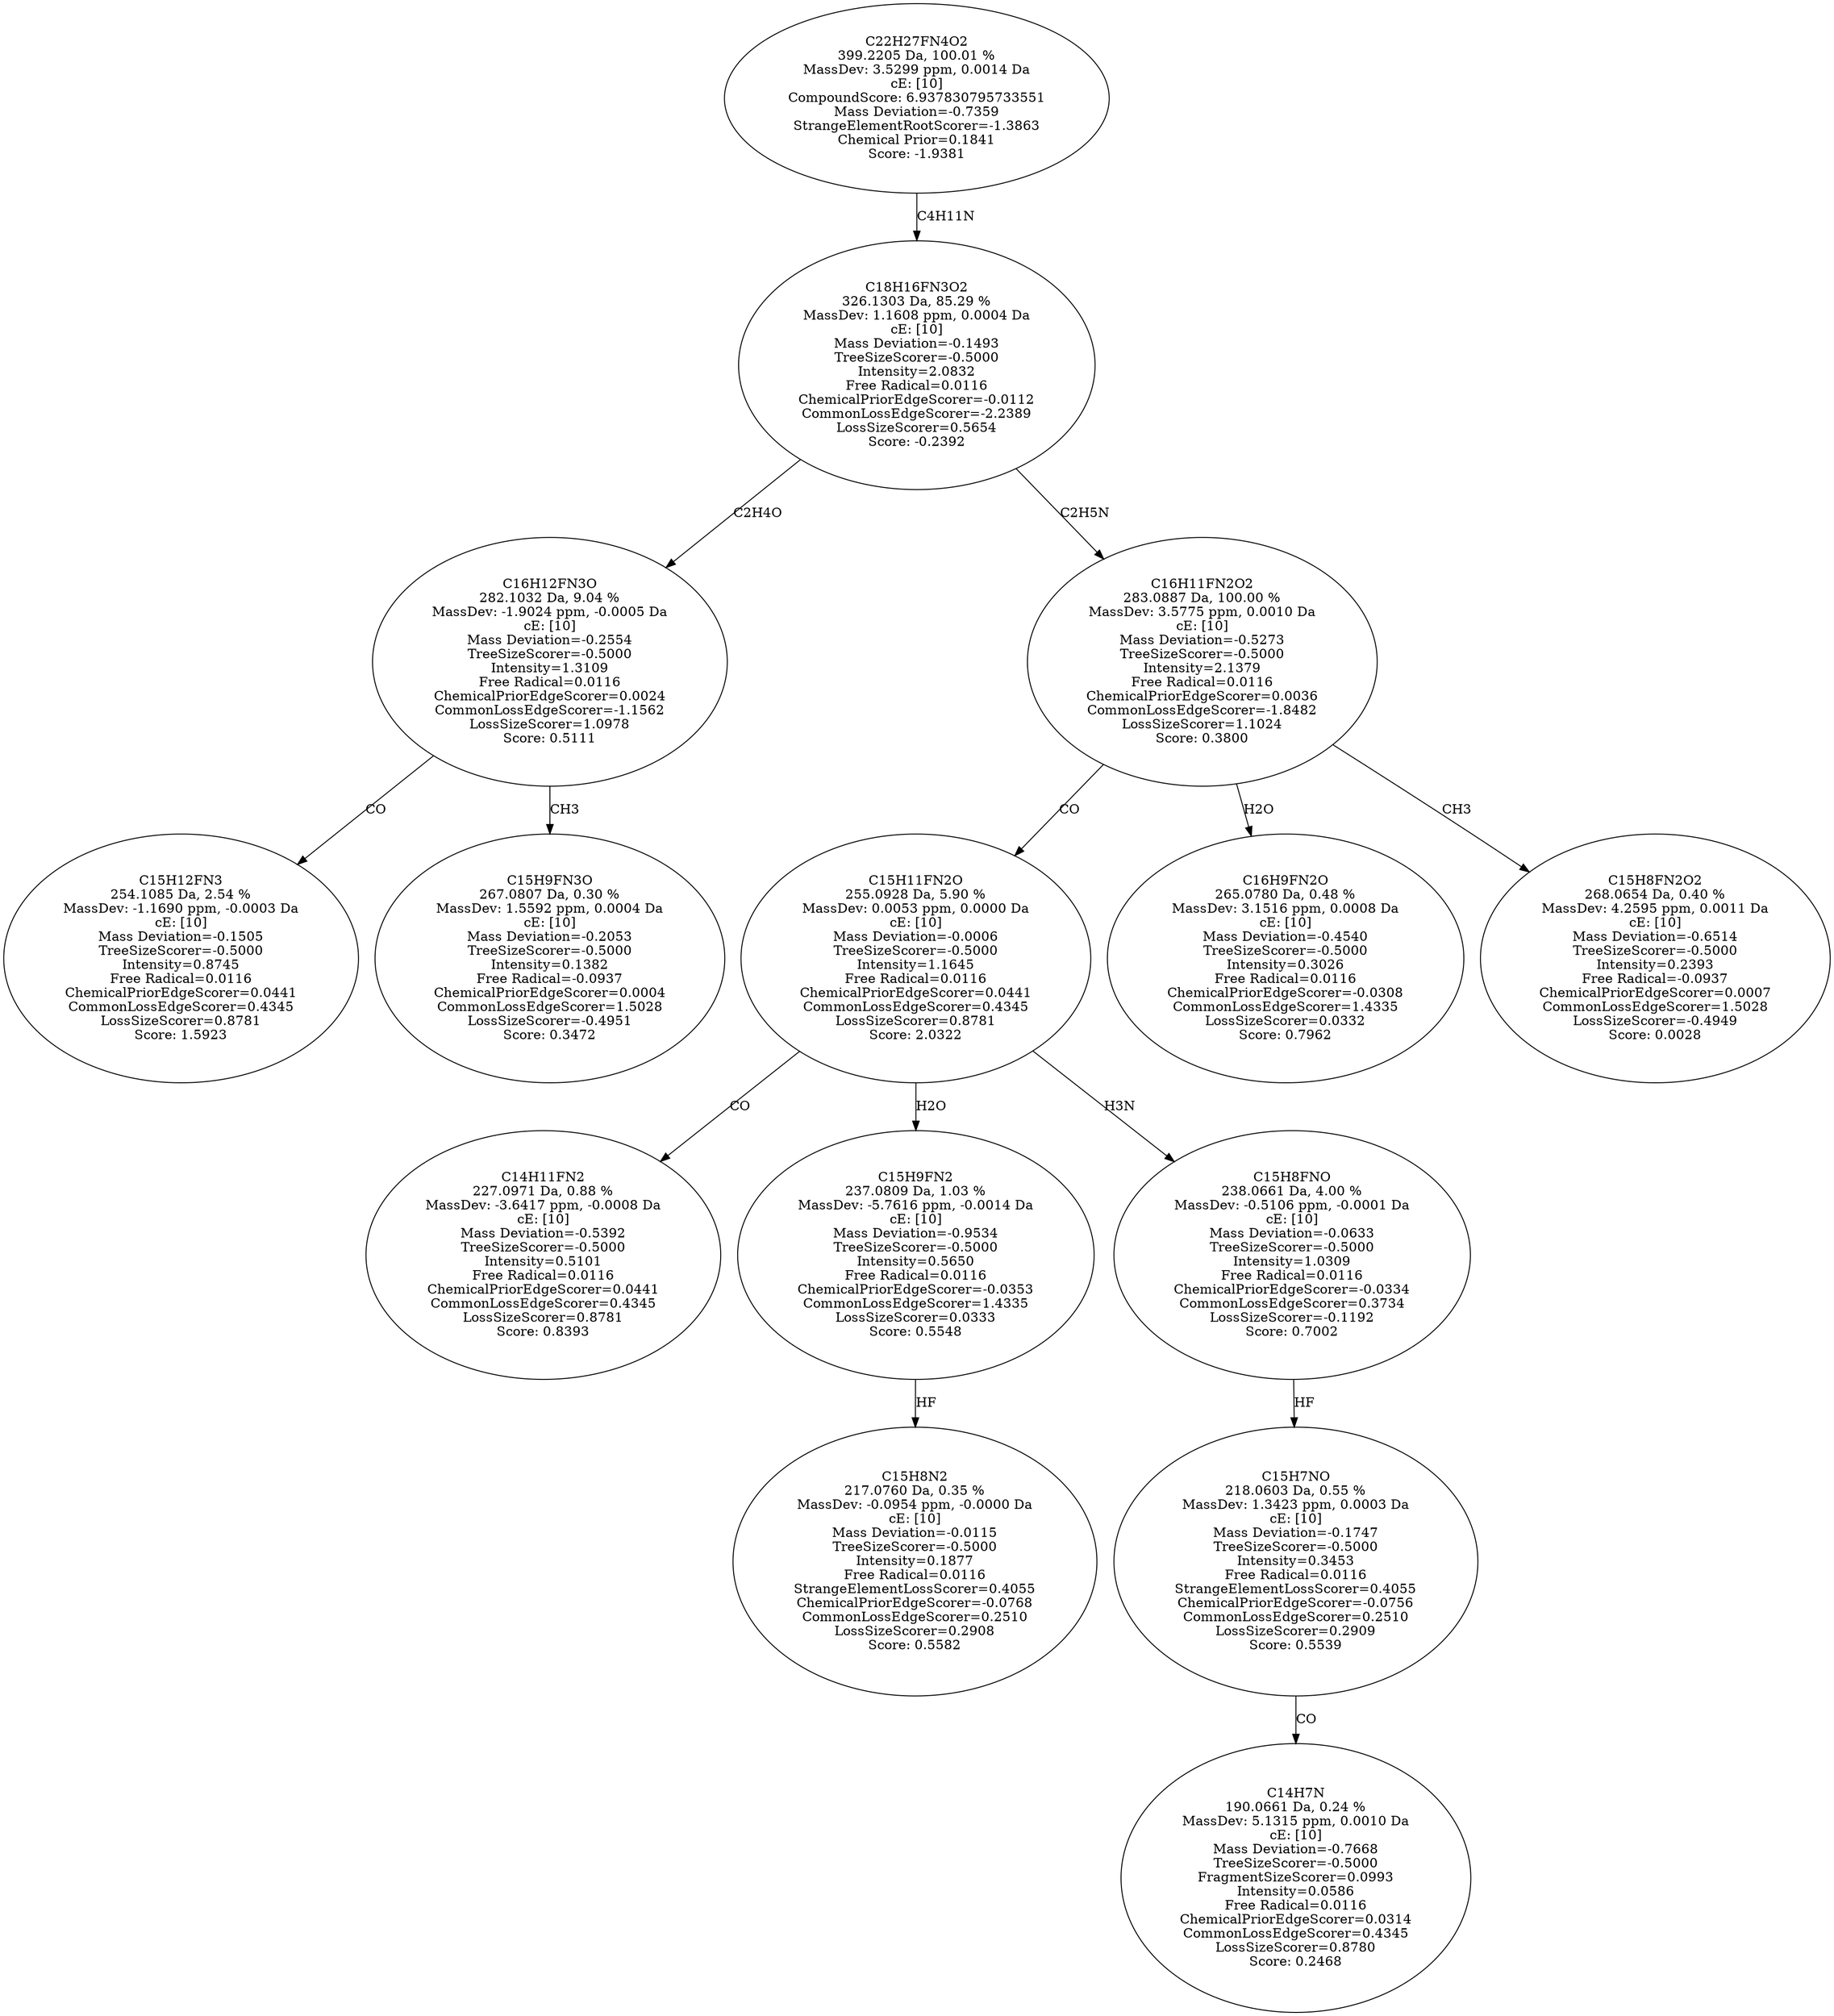 strict digraph {
v1 [label="C15H12FN3\n254.1085 Da, 2.54 %\nMassDev: -1.1690 ppm, -0.0003 Da\ncE: [10]\nMass Deviation=-0.1505\nTreeSizeScorer=-0.5000\nIntensity=0.8745\nFree Radical=0.0116\nChemicalPriorEdgeScorer=0.0441\nCommonLossEdgeScorer=0.4345\nLossSizeScorer=0.8781\nScore: 1.5923"];
v2 [label="C15H9FN3O\n267.0807 Da, 0.30 %\nMassDev: 1.5592 ppm, 0.0004 Da\ncE: [10]\nMass Deviation=-0.2053\nTreeSizeScorer=-0.5000\nIntensity=0.1382\nFree Radical=-0.0937\nChemicalPriorEdgeScorer=0.0004\nCommonLossEdgeScorer=1.5028\nLossSizeScorer=-0.4951\nScore: 0.3472"];
v3 [label="C16H12FN3O\n282.1032 Da, 9.04 %\nMassDev: -1.9024 ppm, -0.0005 Da\ncE: [10]\nMass Deviation=-0.2554\nTreeSizeScorer=-0.5000\nIntensity=1.3109\nFree Radical=0.0116\nChemicalPriorEdgeScorer=0.0024\nCommonLossEdgeScorer=-1.1562\nLossSizeScorer=1.0978\nScore: 0.5111"];
v4 [label="C14H11FN2\n227.0971 Da, 0.88 %\nMassDev: -3.6417 ppm, -0.0008 Da\ncE: [10]\nMass Deviation=-0.5392\nTreeSizeScorer=-0.5000\nIntensity=0.5101\nFree Radical=0.0116\nChemicalPriorEdgeScorer=0.0441\nCommonLossEdgeScorer=0.4345\nLossSizeScorer=0.8781\nScore: 0.8393"];
v5 [label="C15H8N2\n217.0760 Da, 0.35 %\nMassDev: -0.0954 ppm, -0.0000 Da\ncE: [10]\nMass Deviation=-0.0115\nTreeSizeScorer=-0.5000\nIntensity=0.1877\nFree Radical=0.0116\nStrangeElementLossScorer=0.4055\nChemicalPriorEdgeScorer=-0.0768\nCommonLossEdgeScorer=0.2510\nLossSizeScorer=0.2908\nScore: 0.5582"];
v6 [label="C15H9FN2\n237.0809 Da, 1.03 %\nMassDev: -5.7616 ppm, -0.0014 Da\ncE: [10]\nMass Deviation=-0.9534\nTreeSizeScorer=-0.5000\nIntensity=0.5650\nFree Radical=0.0116\nChemicalPriorEdgeScorer=-0.0353\nCommonLossEdgeScorer=1.4335\nLossSizeScorer=0.0333\nScore: 0.5548"];
v7 [label="C14H7N\n190.0661 Da, 0.24 %\nMassDev: 5.1315 ppm, 0.0010 Da\ncE: [10]\nMass Deviation=-0.7668\nTreeSizeScorer=-0.5000\nFragmentSizeScorer=0.0993\nIntensity=0.0586\nFree Radical=0.0116\nChemicalPriorEdgeScorer=0.0314\nCommonLossEdgeScorer=0.4345\nLossSizeScorer=0.8780\nScore: 0.2468"];
v8 [label="C15H7NO\n218.0603 Da, 0.55 %\nMassDev: 1.3423 ppm, 0.0003 Da\ncE: [10]\nMass Deviation=-0.1747\nTreeSizeScorer=-0.5000\nIntensity=0.3453\nFree Radical=0.0116\nStrangeElementLossScorer=0.4055\nChemicalPriorEdgeScorer=-0.0756\nCommonLossEdgeScorer=0.2510\nLossSizeScorer=0.2909\nScore: 0.5539"];
v9 [label="C15H8FNO\n238.0661 Da, 4.00 %\nMassDev: -0.5106 ppm, -0.0001 Da\ncE: [10]\nMass Deviation=-0.0633\nTreeSizeScorer=-0.5000\nIntensity=1.0309\nFree Radical=0.0116\nChemicalPriorEdgeScorer=-0.0334\nCommonLossEdgeScorer=0.3734\nLossSizeScorer=-0.1192\nScore: 0.7002"];
v10 [label="C15H11FN2O\n255.0928 Da, 5.90 %\nMassDev: 0.0053 ppm, 0.0000 Da\ncE: [10]\nMass Deviation=-0.0006\nTreeSizeScorer=-0.5000\nIntensity=1.1645\nFree Radical=0.0116\nChemicalPriorEdgeScorer=0.0441\nCommonLossEdgeScorer=0.4345\nLossSizeScorer=0.8781\nScore: 2.0322"];
v11 [label="C16H9FN2O\n265.0780 Da, 0.48 %\nMassDev: 3.1516 ppm, 0.0008 Da\ncE: [10]\nMass Deviation=-0.4540\nTreeSizeScorer=-0.5000\nIntensity=0.3026\nFree Radical=0.0116\nChemicalPriorEdgeScorer=-0.0308\nCommonLossEdgeScorer=1.4335\nLossSizeScorer=0.0332\nScore: 0.7962"];
v12 [label="C15H8FN2O2\n268.0654 Da, 0.40 %\nMassDev: 4.2595 ppm, 0.0011 Da\ncE: [10]\nMass Deviation=-0.6514\nTreeSizeScorer=-0.5000\nIntensity=0.2393\nFree Radical=-0.0937\nChemicalPriorEdgeScorer=0.0007\nCommonLossEdgeScorer=1.5028\nLossSizeScorer=-0.4949\nScore: 0.0028"];
v13 [label="C16H11FN2O2\n283.0887 Da, 100.00 %\nMassDev: 3.5775 ppm, 0.0010 Da\ncE: [10]\nMass Deviation=-0.5273\nTreeSizeScorer=-0.5000\nIntensity=2.1379\nFree Radical=0.0116\nChemicalPriorEdgeScorer=0.0036\nCommonLossEdgeScorer=-1.8482\nLossSizeScorer=1.1024\nScore: 0.3800"];
v14 [label="C18H16FN3O2\n326.1303 Da, 85.29 %\nMassDev: 1.1608 ppm, 0.0004 Da\ncE: [10]\nMass Deviation=-0.1493\nTreeSizeScorer=-0.5000\nIntensity=2.0832\nFree Radical=0.0116\nChemicalPriorEdgeScorer=-0.0112\nCommonLossEdgeScorer=-2.2389\nLossSizeScorer=0.5654\nScore: -0.2392"];
v15 [label="C22H27FN4O2\n399.2205 Da, 100.01 %\nMassDev: 3.5299 ppm, 0.0014 Da\ncE: [10]\nCompoundScore: 6.937830795733551\nMass Deviation=-0.7359\nStrangeElementRootScorer=-1.3863\nChemical Prior=0.1841\nScore: -1.9381"];
v3 -> v1 [label="CO"];
v3 -> v2 [label="CH3"];
v14 -> v3 [label="C2H4O"];
v10 -> v4 [label="CO"];
v6 -> v5 [label="HF"];
v10 -> v6 [label="H2O"];
v8 -> v7 [label="CO"];
v9 -> v8 [label="HF"];
v10 -> v9 [label="H3N"];
v13 -> v10 [label="CO"];
v13 -> v11 [label="H2O"];
v13 -> v12 [label="CH3"];
v14 -> v13 [label="C2H5N"];
v15 -> v14 [label="C4H11N"];
}